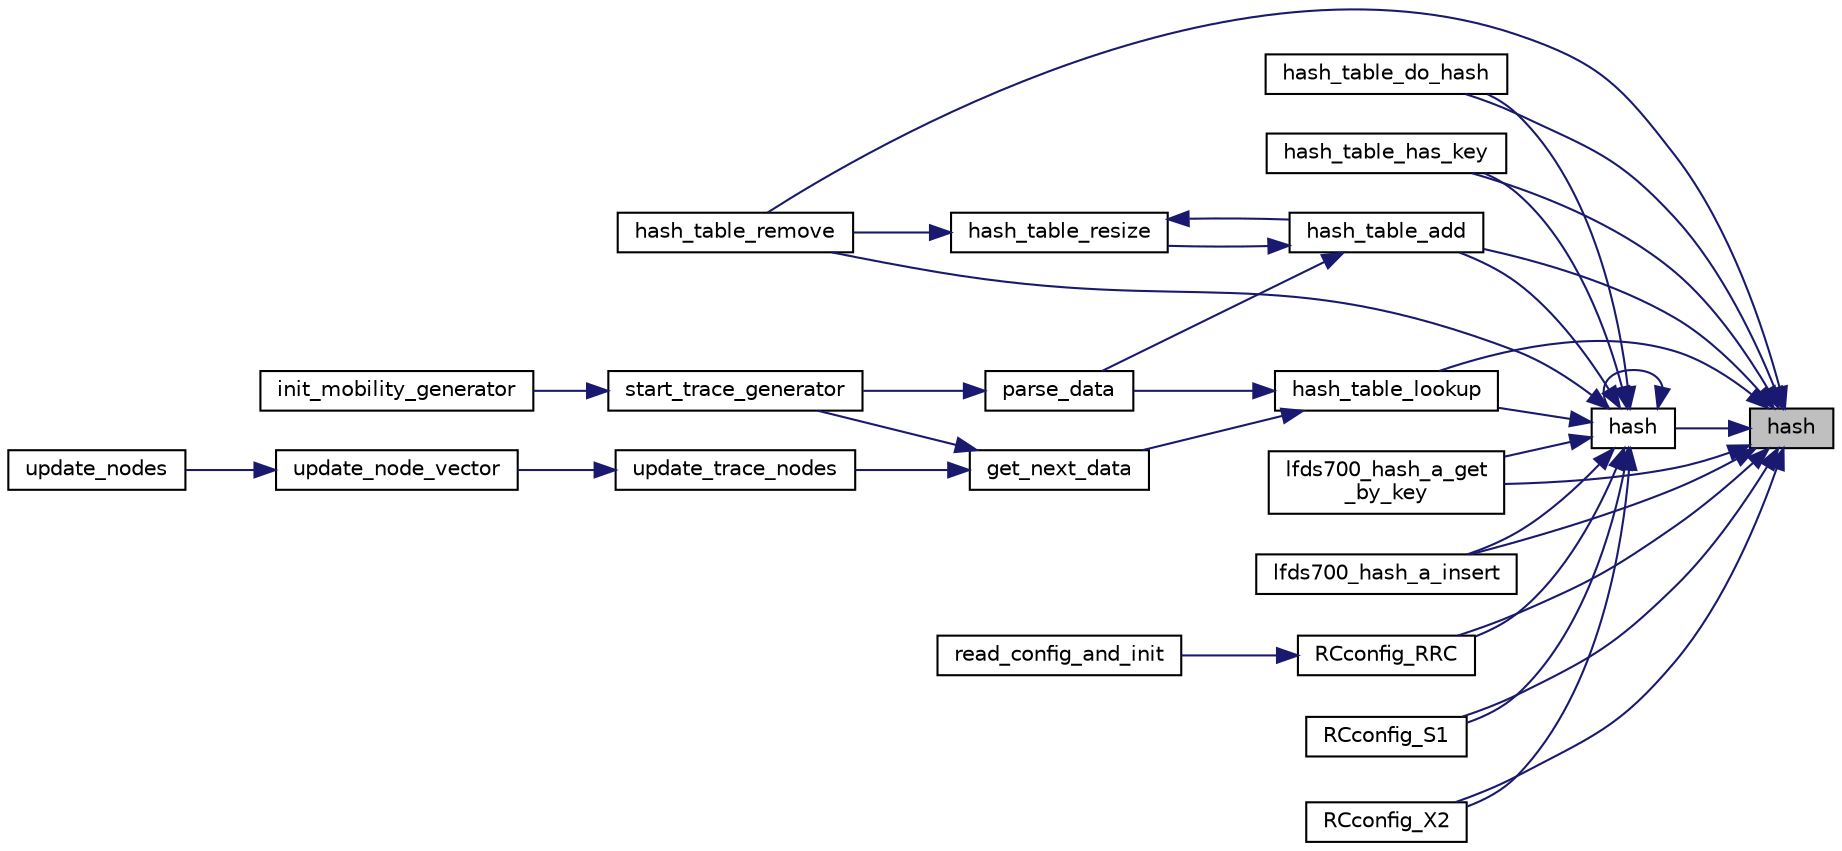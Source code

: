 digraph "hash"
{
 // LATEX_PDF_SIZE
  edge [fontname="Helvetica",fontsize="10",labelfontname="Helvetica",labelfontsize="10"];
  node [fontname="Helvetica",fontsize="10",shape=record];
  rankdir="RL";
  Node1 [label="hash",height=0.2,width=0.4,color="black", fillcolor="grey75", style="filled", fontcolor="black",tooltip=" "];
  Node1 -> Node2 [dir="back",color="midnightblue",fontsize="10",style="solid",fontname="Helvetica"];
  Node2 [label="hash",height=0.2,width=0.4,color="black", fillcolor="white", style="filled",URL="$trace__hashtable_8h.html#a89cded44d5106ffaeb0d2dab42c2d43f",tooltip=" "];
  Node2 -> Node2 [dir="back",color="midnightblue",fontsize="10",style="solid",fontname="Helvetica"];
  Node2 -> Node3 [dir="back",color="midnightblue",fontsize="10",style="solid",fontname="Helvetica"];
  Node3 [label="hash_table_add",height=0.2,width=0.4,color="black", fillcolor="white", style="filled",URL="$omg__hashtable_8h.html#acb804aac489a1443be2e22046190e993",tooltip=" "];
  Node3 -> Node4 [dir="back",color="midnightblue",fontsize="10",style="solid",fontname="Helvetica"];
  Node4 [label="hash_table_resize",height=0.2,width=0.4,color="black", fillcolor="white", style="filled",URL="$omg__hashtable_8h.html#a845e970d81fb67697e4e35702bba19ce",tooltip=" "];
  Node4 -> Node3 [dir="back",color="midnightblue",fontsize="10",style="solid",fontname="Helvetica"];
  Node4 -> Node5 [dir="back",color="midnightblue",fontsize="10",style="solid",fontname="Helvetica"];
  Node5 [label="hash_table_remove",height=0.2,width=0.4,color="black", fillcolor="white", style="filled",URL="$omg__hashtable_8h.html#a85de1500beec5aee1b089a3c8163d4a1",tooltip=" "];
  Node3 -> Node6 [dir="back",color="midnightblue",fontsize="10",style="solid",fontname="Helvetica"];
  Node6 [label="parse_data",height=0.2,width=0.4,color="black", fillcolor="white", style="filled",URL="$mobility__parser_8h.html#abdd0b836b595ffef20390dd9cad5483e",tooltip=" "];
  Node6 -> Node7 [dir="back",color="midnightblue",fontsize="10",style="solid",fontname="Helvetica"];
  Node7 [label="start_trace_generator",height=0.2,width=0.4,color="black", fillcolor="white", style="filled",URL="$trace_8h.html#a4defec3e73acf83d808fe6b7c906dbcb",tooltip=" "];
  Node7 -> Node8 [dir="back",color="midnightblue",fontsize="10",style="solid",fontname="Helvetica"];
  Node8 [label="init_mobility_generator",height=0.2,width=0.4,color="black", fillcolor="white", style="filled",URL="$omg_8h.html#a118a966b6f480158dc1f780fc33b2175",tooltip=" "];
  Node2 -> Node9 [dir="back",color="midnightblue",fontsize="10",style="solid",fontname="Helvetica"];
  Node9 [label="hash_table_do_hash",height=0.2,width=0.4,color="black", fillcolor="white", style="filled",URL="$omg__hashtable_8h.html#a25d6d0efeb6d82ccf11a17e8cbdacb5e",tooltip=" "];
  Node2 -> Node10 [dir="back",color="midnightblue",fontsize="10",style="solid",fontname="Helvetica"];
  Node10 [label="hash_table_has_key",height=0.2,width=0.4,color="black", fillcolor="white", style="filled",URL="$omg__hashtable_8h.html#aaa8eddf9a5e9120dd12c34d0de37f3ba",tooltip=" "];
  Node2 -> Node11 [dir="back",color="midnightblue",fontsize="10",style="solid",fontname="Helvetica"];
  Node11 [label="hash_table_lookup",height=0.2,width=0.4,color="black", fillcolor="white", style="filled",URL="$omg__hashtable_8h.html#a954cf34e79105dcbfefa2c69a524057b",tooltip=" "];
  Node11 -> Node12 [dir="back",color="midnightblue",fontsize="10",style="solid",fontname="Helvetica"];
  Node12 [label="get_next_data",height=0.2,width=0.4,color="black", fillcolor="white", style="filled",URL="$mobility__parser_8h.html#ae368ca134c5cf3664346cb39d0ef0570",tooltip=" "];
  Node12 -> Node7 [dir="back",color="midnightblue",fontsize="10",style="solid",fontname="Helvetica"];
  Node12 -> Node13 [dir="back",color="midnightblue",fontsize="10",style="solid",fontname="Helvetica"];
  Node13 [label="update_trace_nodes",height=0.2,width=0.4,color="black", fillcolor="white", style="filled",URL="$trace_8h.html#a5952e43a233d4ea8e29bc63d52f924fa",tooltip=" "];
  Node13 -> Node14 [dir="back",color="midnightblue",fontsize="10",style="solid",fontname="Helvetica"];
  Node14 [label="update_node_vector",height=0.2,width=0.4,color="black", fillcolor="white", style="filled",URL="$omg_8c.html#af1eb82f7c88405592c1dfe8cadacbd86",tooltip="According to the mobility type, call the corresponding update function."];
  Node14 -> Node15 [dir="back",color="midnightblue",fontsize="10",style="solid",fontname="Helvetica"];
  Node15 [label="update_nodes",height=0.2,width=0.4,color="black", fillcolor="white", style="filled",URL="$omg_8h.html#ade4b5666fb98a0096c693f1f956488e0",tooltip="Update the positions of all the nodes, i.e all the non empty Node_Vectors. It calls update_node_vecto..."];
  Node11 -> Node6 [dir="back",color="midnightblue",fontsize="10",style="solid",fontname="Helvetica"];
  Node2 -> Node5 [dir="back",color="midnightblue",fontsize="10",style="solid",fontname="Helvetica"];
  Node2 -> Node16 [dir="back",color="midnightblue",fontsize="10",style="solid",fontname="Helvetica"];
  Node16 [label="lfds700_hash_a_get\l_by_key",height=0.2,width=0.4,color="black", fillcolor="white", style="filled",URL="$lfds700__hash__addonly__get_8c.html#a4c054c61a61b21561d872232338c5c04",tooltip=" "];
  Node2 -> Node17 [dir="back",color="midnightblue",fontsize="10",style="solid",fontname="Helvetica"];
  Node17 [label="lfds700_hash_a_insert",height=0.2,width=0.4,color="black", fillcolor="white", style="filled",URL="$lfds700__hash__addonly__insert_8c.html#acadf23a4ab8a7638884ed4e9eae53553",tooltip=" "];
  Node2 -> Node18 [dir="back",color="midnightblue",fontsize="10",style="solid",fontname="Helvetica"];
  Node18 [label="RCconfig_RRC",height=0.2,width=0.4,color="black", fillcolor="white", style="filled",URL="$group____enb__app.html#ga788c48219c2294d2dc474178b4ad695d",tooltip=" "];
  Node18 -> Node19 [dir="back",color="midnightblue",fontsize="10",style="solid",fontname="Helvetica"];
  Node19 [label="read_config_and_init",height=0.2,width=0.4,color="black", fillcolor="white", style="filled",URL="$group____enb__app.html#gafd8182cd803334f6a7df61898dc81389",tooltip=" "];
  Node2 -> Node20 [dir="back",color="midnightblue",fontsize="10",style="solid",fontname="Helvetica"];
  Node20 [label="RCconfig_S1",height=0.2,width=0.4,color="black", fillcolor="white", style="filled",URL="$group____enb__app.html#gaa4f4c85b4567b213d0c9dbc7916bc905",tooltip=" "];
  Node2 -> Node21 [dir="back",color="midnightblue",fontsize="10",style="solid",fontname="Helvetica"];
  Node21 [label="RCconfig_X2",height=0.2,width=0.4,color="black", fillcolor="white", style="filled",URL="$group____enb__app.html#ga2683c88ad88d698cc7f667371681ca97",tooltip=" "];
  Node1 -> Node3 [dir="back",color="midnightblue",fontsize="10",style="solid",fontname="Helvetica"];
  Node1 -> Node9 [dir="back",color="midnightblue",fontsize="10",style="solid",fontname="Helvetica"];
  Node1 -> Node10 [dir="back",color="midnightblue",fontsize="10",style="solid",fontname="Helvetica"];
  Node1 -> Node11 [dir="back",color="midnightblue",fontsize="10",style="solid",fontname="Helvetica"];
  Node1 -> Node5 [dir="back",color="midnightblue",fontsize="10",style="solid",fontname="Helvetica"];
  Node1 -> Node16 [dir="back",color="midnightblue",fontsize="10",style="solid",fontname="Helvetica"];
  Node1 -> Node17 [dir="back",color="midnightblue",fontsize="10",style="solid",fontname="Helvetica"];
  Node1 -> Node18 [dir="back",color="midnightblue",fontsize="10",style="solid",fontname="Helvetica"];
  Node1 -> Node20 [dir="back",color="midnightblue",fontsize="10",style="solid",fontname="Helvetica"];
  Node1 -> Node21 [dir="back",color="midnightblue",fontsize="10",style="solid",fontname="Helvetica"];
}
